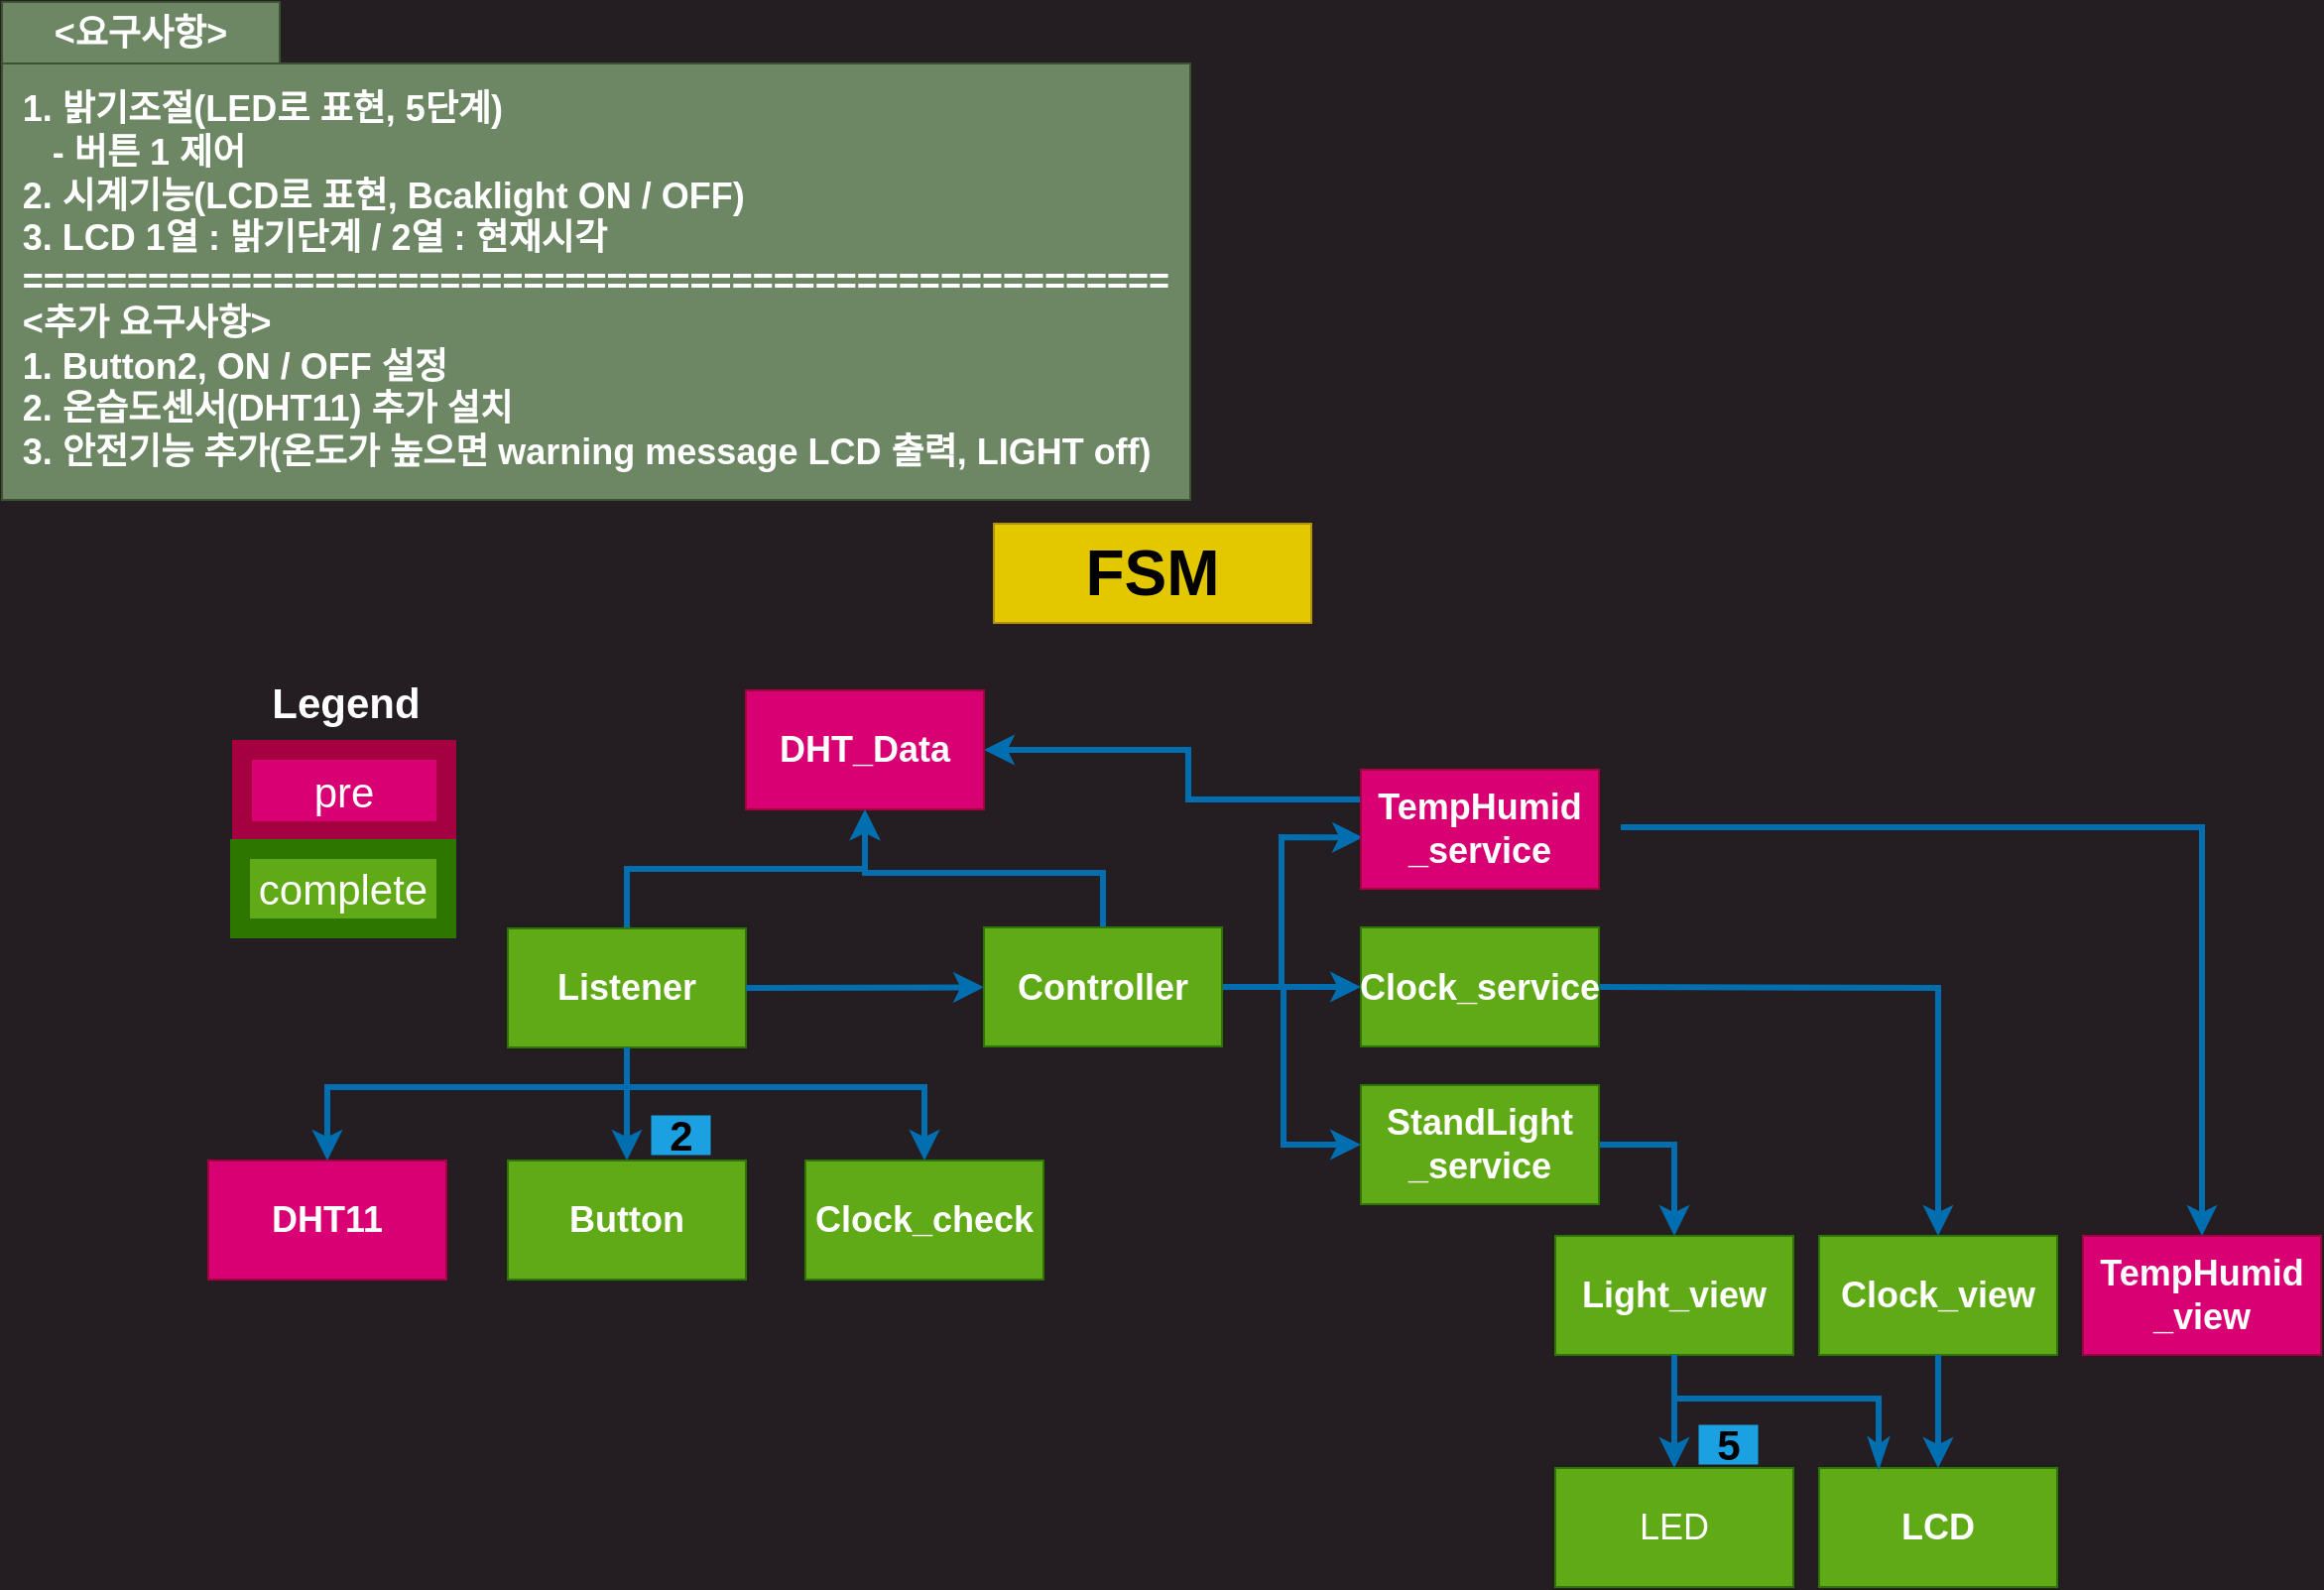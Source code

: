 <mxfile>
    <diagram id="ae19R_kALU7PrGxyAkQI" name="Page-1">
        <mxGraphModel dx="2528" dy="788" grid="0" gridSize="10" guides="1" tooltips="1" connect="1" arrows="1" fold="1" page="0" pageScale="1" pageWidth="827" pageHeight="1169" background="#241D21" math="0" shadow="0">
            <root>
                <mxCell id="0"/>
                <mxCell id="1" parent="0"/>
                <mxCell id="69" style="edgeStyle=none;html=1;exitX=0.5;exitY=0;exitDx=0;exitDy=0;entryX=0.5;entryY=1;entryDx=0;entryDy=0;fillColor=#1ba1e2;strokeColor=#006EAF;strokeWidth=3;rounded=0;" parent="1" source="2" target="67" edge="1">
                    <mxGeometry relative="1" as="geometry">
                        <Array as="points">
                            <mxPoint x="-664" y="401"/>
                            <mxPoint x="-544" y="401"/>
                        </Array>
                    </mxGeometry>
                </mxCell>
                <mxCell id="2" value="&lt;font style=&quot;font-size: 18px&quot;&gt;&lt;b&gt;Listener&lt;/b&gt;&lt;/font&gt;" style="whiteSpace=wrap;html=1;fillColor=#60a917;fontColor=#ffffff;strokeColor=#2D7600;" parent="1" vertex="1">
                    <mxGeometry x="-724" y="431" width="120" height="60" as="geometry"/>
                </mxCell>
                <mxCell id="61" style="edgeStyle=none;html=1;entryX=0;entryY=0.5;entryDx=0;entryDy=0;fillColor=#1ba1e2;strokeColor=#006EAF;strokeWidth=3;rounded=0;" parent="1" target="27" edge="1">
                    <mxGeometry relative="1" as="geometry">
                        <mxPoint x="-333" y="461" as="sourcePoint"/>
                        <Array as="points">
                            <mxPoint x="-333" y="540"/>
                        </Array>
                    </mxGeometry>
                </mxCell>
                <mxCell id="62" style="edgeStyle=none;html=1;exitX=1;exitY=0.5;exitDx=0;exitDy=0;entryX=0;entryY=0.5;entryDx=0;entryDy=0;fillColor=#1ba1e2;strokeColor=#006EAF;strokeWidth=3;" parent="1" source="3" target="4" edge="1">
                    <mxGeometry relative="1" as="geometry"/>
                </mxCell>
                <mxCell id="63" style="edgeStyle=none;html=1;entryX=0.008;entryY=0.569;entryDx=0;entryDy=0;entryPerimeter=0;fillColor=#1ba1e2;strokeColor=#006EAF;strokeWidth=3;rounded=0;" parent="1" target="54" edge="1">
                    <mxGeometry relative="1" as="geometry">
                        <mxPoint x="-334" y="461" as="sourcePoint"/>
                        <Array as="points">
                            <mxPoint x="-334" y="385"/>
                        </Array>
                    </mxGeometry>
                </mxCell>
                <mxCell id="70" style="edgeStyle=none;html=1;exitX=0.5;exitY=0;exitDx=0;exitDy=0;entryX=0.5;entryY=1;entryDx=0;entryDy=0;fillColor=#1ba1e2;strokeColor=#006EAF;strokeWidth=3;rounded=0;" parent="1" source="3" target="67" edge="1">
                    <mxGeometry relative="1" as="geometry">
                        <mxPoint x="-544.724" y="361.016" as="targetPoint"/>
                        <Array as="points">
                            <mxPoint x="-424" y="403"/>
                            <mxPoint x="-544" y="403"/>
                        </Array>
                    </mxGeometry>
                </mxCell>
                <mxCell id="3" value="&lt;span style=&quot;font-size: 18px&quot;&gt;&lt;b&gt;Controller&lt;/b&gt;&lt;/span&gt;" style="whiteSpace=wrap;html=1;fillColor=#60a917;fontColor=#ffffff;strokeColor=#2D7600;" parent="1" vertex="1">
                    <mxGeometry x="-484" y="430.5" width="120" height="60" as="geometry"/>
                </mxCell>
                <mxCell id="65" style="edgeStyle=none;html=1;exitX=1;exitY=0.5;exitDx=0;exitDy=0;entryX=0.5;entryY=0;entryDx=0;entryDy=0;fillColor=#1ba1e2;strokeColor=#006EAF;strokeWidth=3;rounded=0;" parent="1" source="4" target="35" edge="1">
                    <mxGeometry relative="1" as="geometry">
                        <Array as="points">
                            <mxPoint x="-3" y="461"/>
                        </Array>
                    </mxGeometry>
                </mxCell>
                <mxCell id="4" value="&lt;span style=&quot;font-size: 18px&quot;&gt;&lt;b&gt;Clock_service&lt;/b&gt;&lt;/span&gt;" style="whiteSpace=wrap;html=1;fillColor=#60a917;fontColor=#ffffff;strokeColor=#2D7600;" parent="1" vertex="1">
                    <mxGeometry x="-294" y="430.5" width="120" height="60" as="geometry"/>
                </mxCell>
                <mxCell id="5" value="&lt;span style=&quot;font-size: 18px&quot;&gt;&lt;b&gt;Light_view&lt;/b&gt;&lt;/span&gt;" style="whiteSpace=wrap;html=1;fillColor=#60a917;fontColor=#ffffff;strokeColor=#2D7600;" parent="1" vertex="1">
                    <mxGeometry x="-196" y="586" width="120" height="60" as="geometry"/>
                </mxCell>
                <mxCell id="9" style="edgeStyle=none;html=1;exitX=0.5;exitY=1;exitDx=0;exitDy=0;entryX=0.5;entryY=0;entryDx=0;entryDy=0;fontSize=18;fillColor=#1ba1e2;strokeColor=#006EAF;strokeWidth=3;" parent="1" source="2" target="6" edge="1">
                    <mxGeometry relative="1" as="geometry"/>
                </mxCell>
                <mxCell id="6" value="&lt;span style=&quot;font-size: 18px&quot;&gt;&lt;b&gt;Button&lt;/b&gt;&lt;/span&gt;" style="whiteSpace=wrap;html=1;fillColor=#60a917;fontColor=#ffffff;strokeColor=#2D7600;" parent="1" vertex="1">
                    <mxGeometry x="-724" y="548" width="120" height="60" as="geometry"/>
                </mxCell>
                <mxCell id="7" value="&lt;span style=&quot;font-size: 18px&quot;&gt;LED&lt;br&gt;&lt;/span&gt;" style="whiteSpace=wrap;html=1;fillColor=#60a917;fontColor=#ffffff;strokeColor=#2D7600;" parent="1" vertex="1">
                    <mxGeometry x="-196" y="703" width="120" height="60" as="geometry"/>
                </mxCell>
                <mxCell id="8" value="&lt;span style=&quot;font-size: 18px&quot;&gt;&lt;b&gt;LCD&lt;/b&gt;&lt;/span&gt;" style="whiteSpace=wrap;html=1;fillColor=#60a917;fontColor=#ffffff;strokeColor=#2D7600;" parent="1" vertex="1">
                    <mxGeometry x="-63" y="703" width="120" height="60" as="geometry"/>
                </mxCell>
                <mxCell id="10" style="edgeStyle=none;html=1;exitX=1;exitY=0.5;exitDx=0;exitDy=0;fontSize=18;fillColor=#1ba1e2;strokeColor=#006EAF;strokeWidth=3;" parent="1" source="2" target="3" edge="1">
                    <mxGeometry relative="1" as="geometry">
                        <mxPoint x="-574" y="551" as="sourcePoint"/>
                        <mxPoint x="-574" y="501" as="targetPoint"/>
                    </mxGeometry>
                </mxCell>
                <mxCell id="20" value="&lt;b&gt;&amp;lt;요구사항&amp;gt;&lt;/b&gt;" style="whiteSpace=wrap;html=1;fontSize=18;fillColor=#6d8764;fontColor=#ffffff;strokeColor=#3A5431;" parent="1" vertex="1">
                    <mxGeometry x="-979" y="-36" width="140" height="31" as="geometry"/>
                </mxCell>
                <mxCell id="21" value="&lt;div style=&quot;text-align: left&quot;&gt;&lt;b&gt;1. 밝기조절(LED로 표현, 5단계)&lt;/b&gt;&lt;/div&gt;&lt;div style=&quot;text-align: left&quot;&gt;&lt;span&gt;&lt;b&gt;&amp;nbsp; &amp;nbsp;- 버튼 1 제어&lt;/b&gt;&lt;/span&gt;&lt;/div&gt;&lt;div style=&quot;text-align: left&quot;&gt;&lt;span&gt;&lt;b&gt;2. 시계기능(LCD로 표현, Bcaklight ON / OFF)&lt;/b&gt;&lt;/span&gt;&lt;/div&gt;&lt;div style=&quot;text-align: left&quot;&gt;&lt;span&gt;&lt;b&gt;3. LCD 1열 : 밝기단계 / 2열 : 현재시각&lt;/b&gt;&lt;/span&gt;&lt;/div&gt;&lt;div style=&quot;text-align: left&quot;&gt;&lt;span&gt;&lt;b&gt;=======================================================&lt;/b&gt;&lt;/span&gt;&lt;/div&gt;&lt;div style=&quot;text-align: left&quot;&gt;&lt;b&gt;&amp;lt;추가 요구사항&amp;gt;&amp;nbsp;&lt;/b&gt;&lt;/div&gt;&lt;div style=&quot;text-align: left&quot;&gt;&lt;b&gt;1. Button2, ON / OFF 설정&lt;/b&gt;&lt;/div&gt;&lt;div style=&quot;text-align: left&quot;&gt;&lt;b&gt;2. 온습도센서(DHT11) 추가 설치&lt;/b&gt;&lt;/div&gt;&lt;div style=&quot;text-align: left&quot;&gt;&lt;b&gt;3. 안전기능 추가(온도가 높으면 warning message LCD 출력, LIGHT off)&lt;/b&gt;&lt;/div&gt;" style="whiteSpace=wrap;html=1;fontSize=18;fillColor=#6d8764;fontColor=#ffffff;strokeColor=#3A5431;" parent="1" vertex="1">
                    <mxGeometry x="-979" y="-5" width="599" height="220" as="geometry"/>
                </mxCell>
                <mxCell id="22" value="&lt;b&gt;&lt;font style=&quot;font-size: 32px&quot;&gt;FSM&lt;/font&gt;&lt;/b&gt;" style="whiteSpace=wrap;html=1;fontSize=18;fillColor=#e3c800;fontColor=#000000;strokeColor=#B09500;" parent="1" vertex="1">
                    <mxGeometry x="-479" y="227" width="160" height="50" as="geometry"/>
                </mxCell>
                <mxCell id="24" value="&lt;font color=&quot;#000000&quot; size=&quot;1&quot;&gt;&lt;b style=&quot;font-size: 21px&quot;&gt;5&lt;/b&gt;&lt;/font&gt;" style="text;html=1;align=center;verticalAlign=middle;resizable=0;points=[];autosize=1;strokeColor=#006EAF;fillColor=#1ba1e2;strokeWidth=0;fontColor=#ffffff;" parent="1" vertex="1">
                    <mxGeometry x="-124" y="681" width="30" height="20" as="geometry"/>
                </mxCell>
                <mxCell id="25" value="&lt;font color=&quot;#000000&quot; size=&quot;1&quot;&gt;&lt;b style=&quot;font-size: 21px&quot;&gt;2&lt;/b&gt;&lt;/font&gt;" style="text;html=1;align=center;verticalAlign=middle;resizable=0;points=[];autosize=1;strokeColor=#006EAF;fillColor=#1ba1e2;strokeWidth=0;fontColor=#ffffff;" parent="1" vertex="1">
                    <mxGeometry x="-652" y="525" width="30" height="20" as="geometry"/>
                </mxCell>
                <mxCell id="66" style="edgeStyle=none;html=1;exitX=1;exitY=0.5;exitDx=0;exitDy=0;entryX=0.5;entryY=0;entryDx=0;entryDy=0;fillColor=#1ba1e2;strokeColor=#006EAF;strokeWidth=3;rounded=0;" parent="1" source="27" target="5" edge="1">
                    <mxGeometry relative="1" as="geometry">
                        <Array as="points">
                            <mxPoint x="-136" y="540"/>
                        </Array>
                    </mxGeometry>
                </mxCell>
                <mxCell id="27" value="&lt;span style=&quot;font-size: 18px&quot;&gt;&lt;b&gt;StandLight&lt;br&gt;_service&lt;/b&gt;&lt;/span&gt;" style="whiteSpace=wrap;html=1;fillColor=#60a917;fontColor=#ffffff;strokeColor=#2D7600;" parent="1" vertex="1">
                    <mxGeometry x="-294" y="510" width="120" height="60" as="geometry"/>
                </mxCell>
                <mxCell id="35" value="&lt;span style=&quot;font-size: 18px&quot;&gt;&lt;b&gt;Clock_view&lt;/b&gt;&lt;/span&gt;" style="whiteSpace=wrap;html=1;fillColor=#60a917;fontColor=#ffffff;strokeColor=#2D7600;" parent="1" vertex="1">
                    <mxGeometry x="-63" y="586" width="120" height="60" as="geometry"/>
                </mxCell>
                <mxCell id="37" style="edgeStyle=none;html=1;exitX=0.5;exitY=1;exitDx=0;exitDy=0;fontSize=18;fillColor=#1ba1e2;strokeColor=#006EAF;strokeWidth=3;" parent="1" source="5" target="7" edge="1">
                    <mxGeometry relative="1" as="geometry">
                        <mxPoint x="-286" y="596" as="sourcePoint"/>
                        <mxPoint x="-136" y="696" as="targetPoint"/>
                    </mxGeometry>
                </mxCell>
                <mxCell id="38" style="edgeStyle=none;html=1;exitX=0.5;exitY=1;exitDx=0;exitDy=0;fontSize=18;fillColor=#1ba1e2;strokeColor=#006EAF;strokeWidth=3;entryX=0.5;entryY=0;entryDx=0;entryDy=0;" parent="1" source="35" target="8" edge="1">
                    <mxGeometry relative="1" as="geometry">
                        <mxPoint x="-153" y="656" as="sourcePoint"/>
                        <mxPoint x="-3" y="696" as="targetPoint"/>
                        <Array as="points"/>
                    </mxGeometry>
                </mxCell>
                <mxCell id="40" value="&lt;span style=&quot;font-size: 18px&quot;&gt;&lt;b&gt;Clock_check&lt;/b&gt;&lt;/span&gt;" style="whiteSpace=wrap;html=1;fillColor=#60a917;fontColor=#ffffff;strokeColor=#2D7600;" parent="1" vertex="1">
                    <mxGeometry x="-574" y="548" width="120" height="60" as="geometry"/>
                </mxCell>
                <mxCell id="41" style="edgeStyle=none;html=1;entryX=0.5;entryY=0;entryDx=0;entryDy=0;fontSize=18;fillColor=#1ba1e2;strokeColor=#006EAF;strokeWidth=3;rounded=0;" parent="1" target="40" edge="1">
                    <mxGeometry relative="1" as="geometry">
                        <mxPoint x="-664" y="511" as="sourcePoint"/>
                        <mxPoint x="-654" y="561" as="targetPoint"/>
                        <Array as="points">
                            <mxPoint x="-514" y="511"/>
                        </Array>
                    </mxGeometry>
                </mxCell>
                <mxCell id="46" value="pre" style="whiteSpace=wrap;html=1;fontSize=21;fontColor=#ffffff;strokeWidth=10;fillColor=#d80073;strokeColor=#A50040;" parent="1" vertex="1">
                    <mxGeometry x="-858" y="341" width="103" height="41" as="geometry"/>
                </mxCell>
                <mxCell id="47" value="complete" style="whiteSpace=wrap;html=1;fontSize=21;fontColor=#ffffff;strokeWidth=10;fillColor=#60a917;strokeColor=#2D7600;" parent="1" vertex="1">
                    <mxGeometry x="-859" y="391" width="104" height="40" as="geometry"/>
                </mxCell>
                <mxCell id="49" value="&lt;b&gt;&lt;font color=&quot;#ffffff&quot;&gt;Legend&lt;/font&gt;&lt;/b&gt;" style="text;html=1;align=center;verticalAlign=middle;resizable=0;points=[];autosize=1;strokeColor=none;fillColor=none;fontSize=21;fontColor=#000000;" parent="1" vertex="1">
                    <mxGeometry x="-849" y="302" width="85" height="29" as="geometry"/>
                </mxCell>
                <mxCell id="51" style="edgeStyle=none;html=1;fontSize=18;fillColor=#1ba1e2;strokeColor=#006EAF;strokeWidth=3;rounded=0;endArrow=classicThin;endFill=1;entryX=0.25;entryY=0;entryDx=0;entryDy=0;" parent="1" target="8" edge="1">
                    <mxGeometry relative="1" as="geometry">
                        <mxPoint x="-136" y="668" as="sourcePoint"/>
                        <mxPoint x="-4" y="668" as="targetPoint"/>
                        <Array as="points">
                            <mxPoint x="-33" y="668"/>
                        </Array>
                    </mxGeometry>
                </mxCell>
                <mxCell id="52" value="&lt;span style=&quot;font-size: 18px&quot;&gt;&lt;b&gt;DHT11&lt;/b&gt;&lt;/span&gt;" style="whiteSpace=wrap;html=1;fillColor=#d80073;fontColor=#ffffff;strokeColor=#A50040;" parent="1" vertex="1">
                    <mxGeometry x="-875" y="548" width="120" height="60" as="geometry"/>
                </mxCell>
                <mxCell id="53" style="edgeStyle=none;html=1;entryX=0.5;entryY=0;entryDx=0;entryDy=0;fontSize=18;fillColor=#1ba1e2;strokeColor=#006EAF;strokeWidth=3;rounded=0;" parent="1" target="52" edge="1">
                    <mxGeometry relative="1" as="geometry">
                        <mxPoint x="-665" y="511" as="sourcePoint"/>
                        <mxPoint x="-654" y="558" as="targetPoint"/>
                        <Array as="points">
                            <mxPoint x="-815" y="511"/>
                        </Array>
                    </mxGeometry>
                </mxCell>
                <mxCell id="64" style="edgeStyle=none;html=1;exitX=1;exitY=0.5;exitDx=0;exitDy=0;entryX=0.5;entryY=0;entryDx=0;entryDy=0;fillColor=#1ba1e2;strokeColor=#006EAF;strokeWidth=3;rounded=0;" parent="1" target="55" edge="1">
                    <mxGeometry relative="1" as="geometry">
                        <mxPoint x="-163" y="380" as="sourcePoint"/>
                        <mxPoint x="258" y="617" as="targetPoint"/>
                        <Array as="points">
                            <mxPoint x="130" y="380"/>
                        </Array>
                    </mxGeometry>
                </mxCell>
                <mxCell id="72" style="edgeStyle=none;html=1;exitX=0;exitY=0.25;exitDx=0;exitDy=0;entryX=1;entryY=0.5;entryDx=0;entryDy=0;fillColor=#1ba1e2;strokeColor=#006EAF;strokeWidth=3;rounded=0;" parent="1" source="54" target="67" edge="1">
                    <mxGeometry relative="1" as="geometry">
                        <Array as="points">
                            <mxPoint x="-381" y="366"/>
                            <mxPoint x="-381" y="341"/>
                        </Array>
                    </mxGeometry>
                </mxCell>
                <mxCell id="54" value="&lt;span style=&quot;font-size: 18px&quot;&gt;&lt;b&gt;TempHumid&lt;br&gt;_service&lt;br&gt;&lt;/b&gt;&lt;/span&gt;" style="whiteSpace=wrap;html=1;fillColor=#d80073;fontColor=#ffffff;strokeColor=#A50040;" parent="1" vertex="1">
                    <mxGeometry x="-294" y="351" width="120" height="60" as="geometry"/>
                </mxCell>
                <mxCell id="55" value="&lt;span style=&quot;font-size: 18px&quot;&gt;&lt;b&gt;TempHumid&lt;br&gt;_view&lt;/b&gt;&lt;/span&gt;" style="whiteSpace=wrap;html=1;fillColor=#d80073;fontColor=#ffffff;strokeColor=#A50040;" parent="1" vertex="1">
                    <mxGeometry x="70" y="586" width="120" height="60" as="geometry"/>
                </mxCell>
                <mxCell id="67" value="&lt;font style=&quot;font-size: 18px&quot;&gt;&lt;b&gt;DHT_Data&lt;/b&gt;&lt;/font&gt;" style="whiteSpace=wrap;html=1;fillColor=#d80073;fontColor=#ffffff;strokeColor=#A50040;" parent="1" vertex="1">
                    <mxGeometry x="-604" y="311" width="120" height="60" as="geometry"/>
                </mxCell>
            </root>
        </mxGraphModel>
    </diagram>
</mxfile>